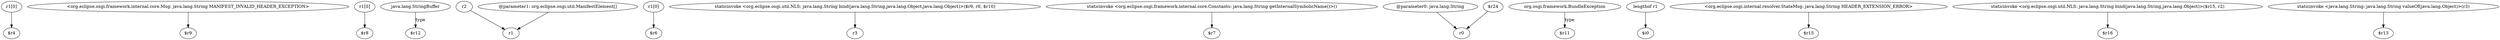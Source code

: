digraph g {
0[label="r1[0]"]
1[label="$r4"]
0->1[label=""]
2[label="<org.eclipse.osgi.framework.internal.core.Msg: java.lang.String MANIFEST_INVALID_HEADER_EXCEPTION>"]
3[label="$r9"]
2->3[label=""]
4[label="r1[0]"]
5[label="$r8"]
4->5[label=""]
6[label="java.lang.StringBuffer"]
7[label="$r12"]
6->7[label="type"]
8[label="r2"]
9[label="r1"]
8->9[label=""]
10[label="r1[0]"]
11[label="$r6"]
10->11[label=""]
12[label="staticinvoke <org.eclipse.osgi.util.NLS: java.lang.String bind(java.lang.String,java.lang.Object,java.lang.Object)>($r9, r0, $r10)"]
13[label="r3"]
12->13[label=""]
14[label="staticinvoke <org.eclipse.osgi.framework.internal.core.Constants: java.lang.String getInternalSymbolicName()>()"]
15[label="$r7"]
14->15[label=""]
16[label="@parameter0: java.lang.String"]
17[label="r0"]
16->17[label=""]
18[label="org.osgi.framework.BundleException"]
19[label="$r11"]
18->19[label="type"]
20[label="$r24"]
20->17[label=""]
21[label="lengthof r1"]
22[label="$i0"]
21->22[label=""]
23[label="<org.eclipse.osgi.internal.resolver.StateMsg: java.lang.String HEADER_EXTENSION_ERROR>"]
24[label="$r15"]
23->24[label=""]
25[label="staticinvoke <org.eclipse.osgi.util.NLS: java.lang.String bind(java.lang.String,java.lang.Object)>($r15, r2)"]
26[label="$r16"]
25->26[label=""]
27[label="@parameter1: org.eclipse.osgi.util.ManifestElement[]"]
27->9[label=""]
28[label="staticinvoke <java.lang.String: java.lang.String valueOf(java.lang.Object)>(r3)"]
29[label="$r13"]
28->29[label=""]
}